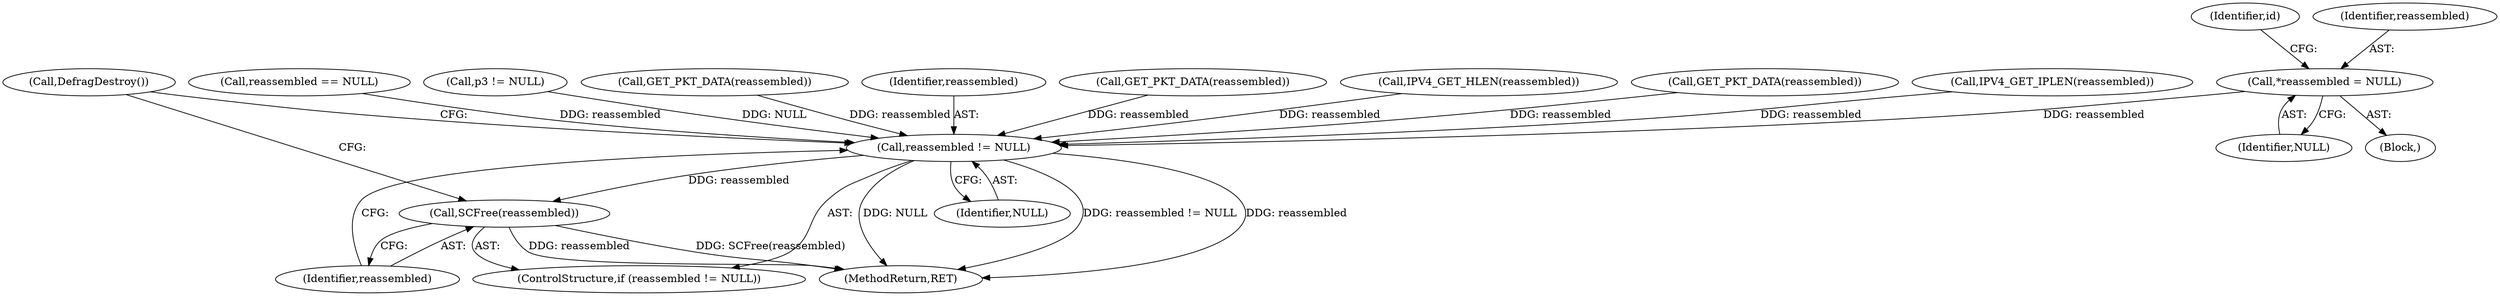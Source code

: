 digraph "0_suricata_4a04f814b15762eb446a5ead4d69d021512df6f8_4@pointer" {
"1000119" [label="(Call,*reassembled = NULL)"];
"1000301" [label="(Call,reassembled != NULL)"];
"1000304" [label="(Call,SCFree(reassembled))"];
"1000306" [label="(Call,DefragDestroy())"];
"1000252" [label="(Call,GET_PKT_DATA(reassembled))"];
"1000121" [label="(Identifier,NULL)"];
"1000305" [label="(Identifier,reassembled)"];
"1000304" [label="(Call,SCFree(reassembled))"];
"1000301" [label="(Call,reassembled != NULL)"];
"1000302" [label="(Identifier,reassembled)"];
"1000231" [label="(Call,GET_PKT_DATA(reassembled))"];
"1000204" [label="(Call,IPV4_GET_HLEN(reassembled))"];
"1000105" [label="(Block,)"];
"1000273" [label="(Call,GET_PKT_DATA(reassembled))"];
"1000211" [label="(Call,IPV4_GET_IPLEN(reassembled))"];
"1000300" [label="(ControlStructure,if (reassembled != NULL))"];
"1000303" [label="(Identifier,NULL)"];
"1000309" [label="(MethodReturn,RET)"];
"1000124" [label="(Identifier,id)"];
"1000119" [label="(Call,*reassembled = NULL)"];
"1000197" [label="(Call,reassembled == NULL)"];
"1000120" [label="(Identifier,reassembled)"];
"1000295" [label="(Call,p3 != NULL)"];
"1000119" -> "1000105"  [label="AST: "];
"1000119" -> "1000121"  [label="CFG: "];
"1000120" -> "1000119"  [label="AST: "];
"1000121" -> "1000119"  [label="AST: "];
"1000124" -> "1000119"  [label="CFG: "];
"1000119" -> "1000301"  [label="DDG: reassembled"];
"1000301" -> "1000300"  [label="AST: "];
"1000301" -> "1000303"  [label="CFG: "];
"1000302" -> "1000301"  [label="AST: "];
"1000303" -> "1000301"  [label="AST: "];
"1000305" -> "1000301"  [label="CFG: "];
"1000306" -> "1000301"  [label="CFG: "];
"1000301" -> "1000309"  [label="DDG: NULL"];
"1000301" -> "1000309"  [label="DDG: reassembled != NULL"];
"1000301" -> "1000309"  [label="DDG: reassembled"];
"1000252" -> "1000301"  [label="DDG: reassembled"];
"1000273" -> "1000301"  [label="DDG: reassembled"];
"1000211" -> "1000301"  [label="DDG: reassembled"];
"1000231" -> "1000301"  [label="DDG: reassembled"];
"1000204" -> "1000301"  [label="DDG: reassembled"];
"1000197" -> "1000301"  [label="DDG: reassembled"];
"1000295" -> "1000301"  [label="DDG: NULL"];
"1000301" -> "1000304"  [label="DDG: reassembled"];
"1000304" -> "1000300"  [label="AST: "];
"1000304" -> "1000305"  [label="CFG: "];
"1000305" -> "1000304"  [label="AST: "];
"1000306" -> "1000304"  [label="CFG: "];
"1000304" -> "1000309"  [label="DDG: SCFree(reassembled)"];
"1000304" -> "1000309"  [label="DDG: reassembled"];
}
